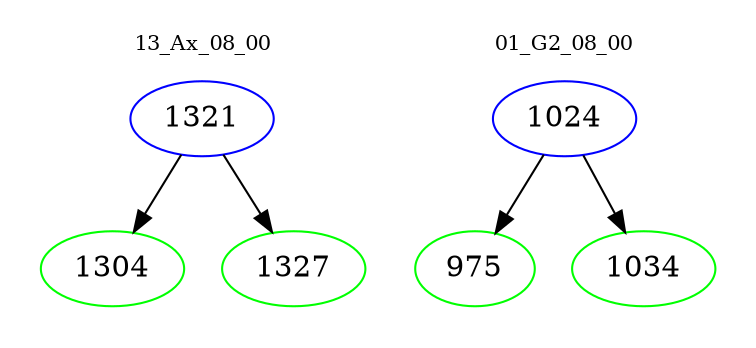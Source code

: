 digraph{
subgraph cluster_0 {
color = white
label = "13_Ax_08_00";
fontsize=10;
T0_1321 [label="1321", color="blue"]
T0_1321 -> T0_1304 [color="black"]
T0_1304 [label="1304", color="green"]
T0_1321 -> T0_1327 [color="black"]
T0_1327 [label="1327", color="green"]
}
subgraph cluster_1 {
color = white
label = "01_G2_08_00";
fontsize=10;
T1_1024 [label="1024", color="blue"]
T1_1024 -> T1_975 [color="black"]
T1_975 [label="975", color="green"]
T1_1024 -> T1_1034 [color="black"]
T1_1034 [label="1034", color="green"]
}
}
